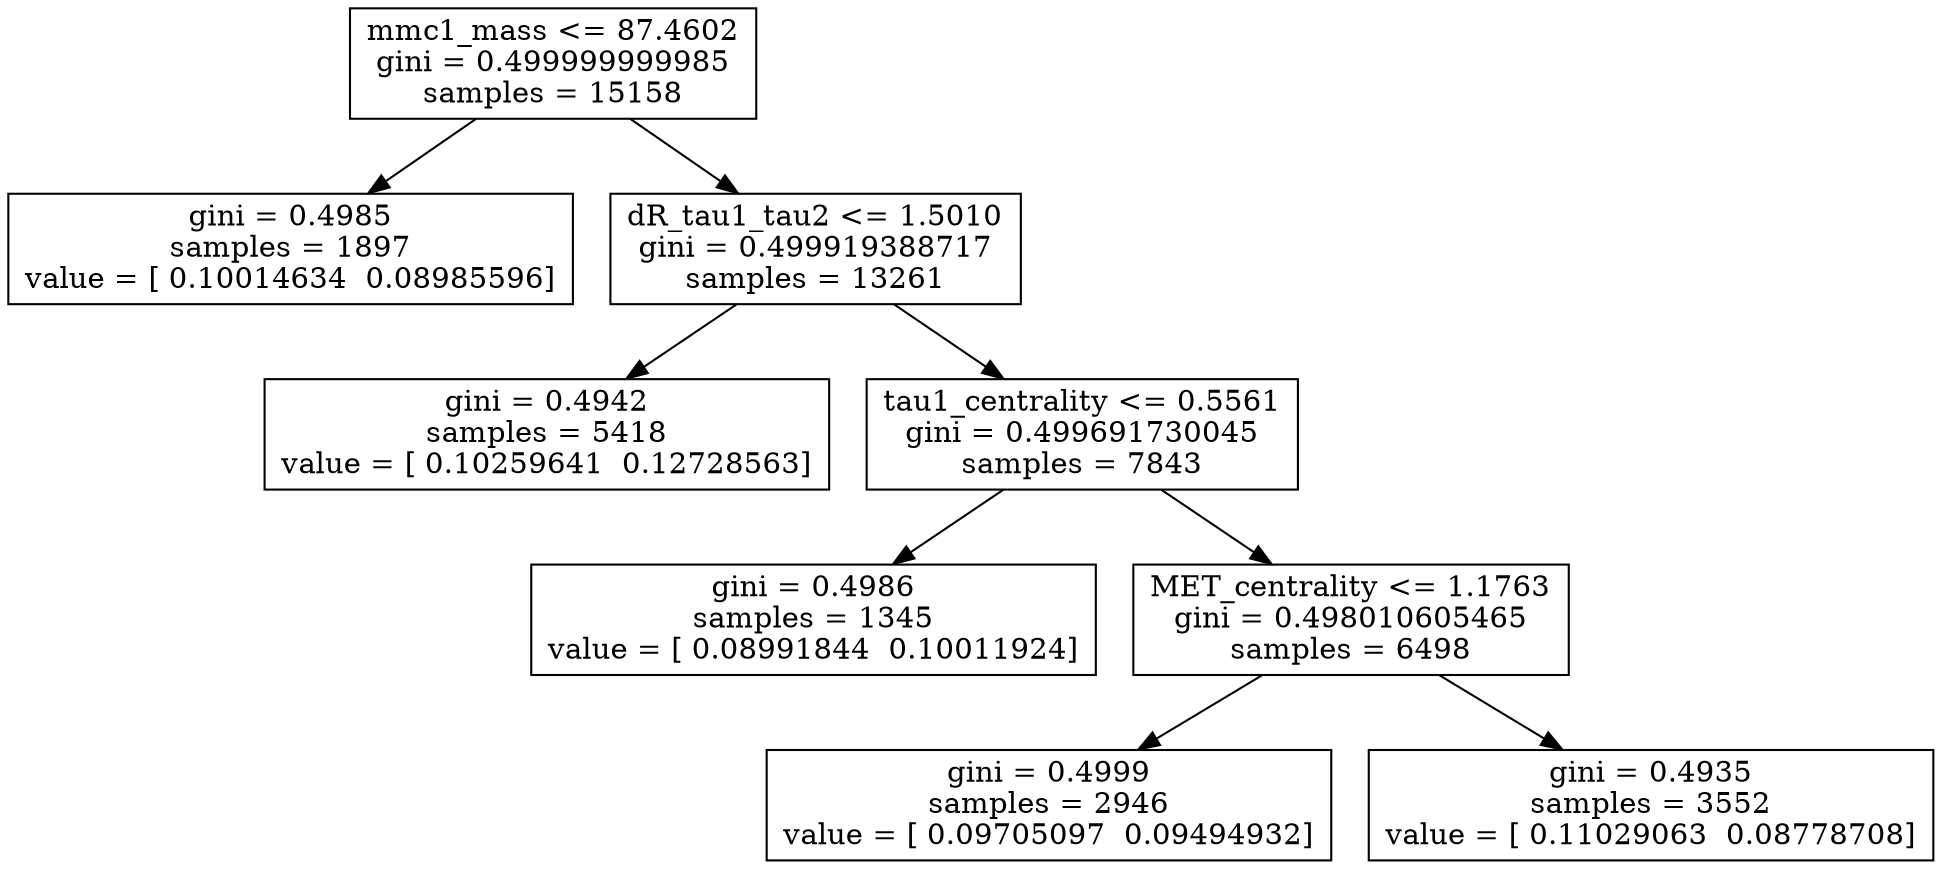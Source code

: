 digraph Tree {
0 [label="mmc1_mass <= 87.4602\ngini = 0.499999999985\nsamples = 15158", shape="box"] ;
1 [label="gini = 0.4985\nsamples = 1897\nvalue = [ 0.10014634  0.08985596]", shape="box"] ;
0 -> 1 ;
2 [label="dR_tau1_tau2 <= 1.5010\ngini = 0.499919388717\nsamples = 13261", shape="box"] ;
0 -> 2 ;
3 [label="gini = 0.4942\nsamples = 5418\nvalue = [ 0.10259641  0.12728563]", shape="box"] ;
2 -> 3 ;
4 [label="tau1_centrality <= 0.5561\ngini = 0.499691730045\nsamples = 7843", shape="box"] ;
2 -> 4 ;
5 [label="gini = 0.4986\nsamples = 1345\nvalue = [ 0.08991844  0.10011924]", shape="box"] ;
4 -> 5 ;
6 [label="MET_centrality <= 1.1763\ngini = 0.498010605465\nsamples = 6498", shape="box"] ;
4 -> 6 ;
7 [label="gini = 0.4999\nsamples = 2946\nvalue = [ 0.09705097  0.09494932]", shape="box"] ;
6 -> 7 ;
8 [label="gini = 0.4935\nsamples = 3552\nvalue = [ 0.11029063  0.08778708]", shape="box"] ;
6 -> 8 ;
}